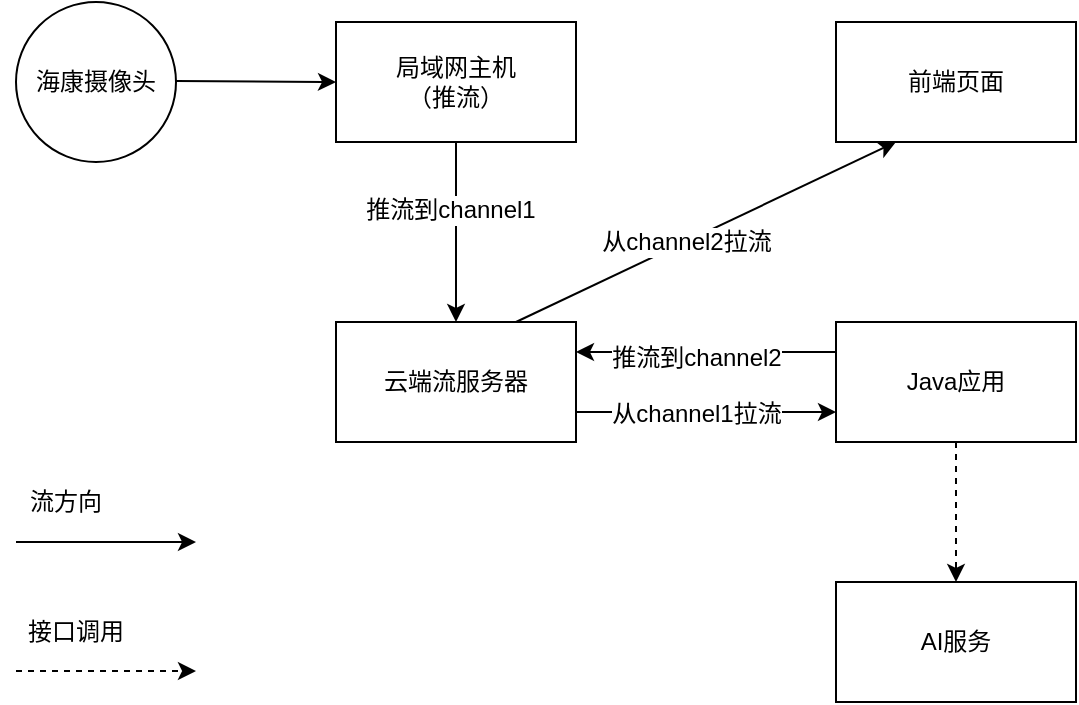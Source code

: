 <mxfile version="12.6.5" type="github"><diagram id="piZ0tlCRKmexgBIA60Bv" name="Page-1"><mxGraphModel dx="1038" dy="539" grid="1" gridSize="10" guides="1" tooltips="1" connect="1" arrows="1" fold="1" page="1" pageScale="1" pageWidth="827" pageHeight="1169" math="0" shadow="0"><root><mxCell id="0"/><mxCell id="1" parent="0"/><mxCell id="TOCpKkeihl1iQ9VeBMpn-4" value="海康摄像头" style="ellipse;whiteSpace=wrap;html=1;aspect=fixed;" vertex="1" parent="1"><mxGeometry x="120" y="130" width="80" height="80" as="geometry"/></mxCell><mxCell id="TOCpKkeihl1iQ9VeBMpn-5" value="局域网主机&lt;br&gt;（推流）" style="rounded=0;whiteSpace=wrap;html=1;" vertex="1" parent="1"><mxGeometry x="280" y="140" width="120" height="60" as="geometry"/></mxCell><mxCell id="TOCpKkeihl1iQ9VeBMpn-6" value="云端流服务器" style="rounded=0;whiteSpace=wrap;html=1;" vertex="1" parent="1"><mxGeometry x="280" y="290" width="120" height="60" as="geometry"/></mxCell><mxCell id="TOCpKkeihl1iQ9VeBMpn-7" value="前端页面" style="rounded=0;whiteSpace=wrap;html=1;" vertex="1" parent="1"><mxGeometry x="530" y="140" width="120" height="60" as="geometry"/></mxCell><mxCell id="TOCpKkeihl1iQ9VeBMpn-9" value="Java应用" style="rounded=0;whiteSpace=wrap;html=1;" vertex="1" parent="1"><mxGeometry x="530" y="290" width="120" height="60" as="geometry"/></mxCell><mxCell id="TOCpKkeihl1iQ9VeBMpn-10" value="AI服务" style="rounded=0;whiteSpace=wrap;html=1;" vertex="1" parent="1"><mxGeometry x="530" y="420" width="120" height="60" as="geometry"/></mxCell><mxCell id="TOCpKkeihl1iQ9VeBMpn-11" value="" style="endArrow=classic;html=1;" edge="1" parent="1"><mxGeometry width="50" height="50" relative="1" as="geometry"><mxPoint x="120" y="400" as="sourcePoint"/><mxPoint x="210" y="400" as="targetPoint"/></mxGeometry></mxCell><mxCell id="TOCpKkeihl1iQ9VeBMpn-12" value="流方向" style="text;html=1;strokeColor=none;fillColor=none;align=center;verticalAlign=middle;whiteSpace=wrap;rounded=0;" vertex="1" parent="1"><mxGeometry x="120" y="370" width="50" height="20" as="geometry"/></mxCell><mxCell id="TOCpKkeihl1iQ9VeBMpn-13" value="" style="endArrow=classic;html=1;" edge="1" parent="1"><mxGeometry width="50" height="50" relative="1" as="geometry"><mxPoint x="200" y="169.5" as="sourcePoint"/><mxPoint x="280" y="170" as="targetPoint"/></mxGeometry></mxCell><mxCell id="TOCpKkeihl1iQ9VeBMpn-14" value="" style="endArrow=classic;html=1;entryX=0.5;entryY=0;entryDx=0;entryDy=0;exitX=0.5;exitY=1;exitDx=0;exitDy=0;" edge="1" parent="1" source="TOCpKkeihl1iQ9VeBMpn-5" target="TOCpKkeihl1iQ9VeBMpn-6"><mxGeometry width="50" height="50" relative="1" as="geometry"><mxPoint x="210" y="179.5" as="sourcePoint"/><mxPoint x="290" y="180" as="targetPoint"/></mxGeometry></mxCell><mxCell id="TOCpKkeihl1iQ9VeBMpn-27" value="推流到channel1" style="text;html=1;align=center;verticalAlign=middle;resizable=0;points=[];labelBackgroundColor=#ffffff;" vertex="1" connectable="0" parent="TOCpKkeihl1iQ9VeBMpn-14"><mxGeometry x="-0.253" y="-3" relative="1" as="geometry"><mxPoint as="offset"/></mxGeometry></mxCell><mxCell id="TOCpKkeihl1iQ9VeBMpn-15" value="" style="endArrow=classic;html=1;entryX=0;entryY=0.75;entryDx=0;entryDy=0;exitX=1;exitY=0.75;exitDx=0;exitDy=0;" edge="1" parent="1" source="TOCpKkeihl1iQ9VeBMpn-6" target="TOCpKkeihl1iQ9VeBMpn-9"><mxGeometry width="50" height="50" relative="1" as="geometry"><mxPoint x="350" y="210" as="sourcePoint"/><mxPoint x="350" y="300" as="targetPoint"/></mxGeometry></mxCell><mxCell id="TOCpKkeihl1iQ9VeBMpn-29" value="从channel1拉流" style="text;html=1;align=center;verticalAlign=middle;resizable=0;points=[];labelBackgroundColor=#ffffff;" vertex="1" connectable="0" parent="TOCpKkeihl1iQ9VeBMpn-15"><mxGeometry x="-0.403" y="-1" relative="1" as="geometry"><mxPoint x="21" as="offset"/></mxGeometry></mxCell><mxCell id="TOCpKkeihl1iQ9VeBMpn-16" value="" style="endArrow=classic;html=1;entryX=1;entryY=0.25;entryDx=0;entryDy=0;exitX=0;exitY=0.25;exitDx=0;exitDy=0;" edge="1" parent="1" source="TOCpKkeihl1iQ9VeBMpn-9" target="TOCpKkeihl1iQ9VeBMpn-6"><mxGeometry width="50" height="50" relative="1" as="geometry"><mxPoint x="490" y="320" as="sourcePoint"/><mxPoint x="540" y="345" as="targetPoint"/></mxGeometry></mxCell><mxCell id="TOCpKkeihl1iQ9VeBMpn-30" value="推流到channel2" style="text;html=1;align=center;verticalAlign=middle;resizable=0;points=[];labelBackgroundColor=#ffffff;" vertex="1" connectable="0" parent="TOCpKkeihl1iQ9VeBMpn-16"><mxGeometry x="0.157" y="3" relative="1" as="geometry"><mxPoint x="5" as="offset"/></mxGeometry></mxCell><mxCell id="TOCpKkeihl1iQ9VeBMpn-17" value="" style="endArrow=classic;html=1;entryX=0.25;entryY=1;entryDx=0;entryDy=0;exitX=0.75;exitY=0;exitDx=0;exitDy=0;" edge="1" parent="1" source="TOCpKkeihl1iQ9VeBMpn-6" target="TOCpKkeihl1iQ9VeBMpn-7"><mxGeometry width="50" height="50" relative="1" as="geometry"><mxPoint x="540" y="315" as="sourcePoint"/><mxPoint x="410" y="315" as="targetPoint"/></mxGeometry></mxCell><mxCell id="TOCpKkeihl1iQ9VeBMpn-31" value="从channel2拉流" style="text;html=1;align=center;verticalAlign=middle;resizable=0;points=[];labelBackgroundColor=#ffffff;" vertex="1" connectable="0" parent="TOCpKkeihl1iQ9VeBMpn-17"><mxGeometry x="-0.106" relative="1" as="geometry"><mxPoint as="offset"/></mxGeometry></mxCell><mxCell id="TOCpKkeihl1iQ9VeBMpn-19" value="" style="endArrow=classic;html=1;dashed=1;entryX=0.5;entryY=0;entryDx=0;entryDy=0;exitX=0.5;exitY=1;exitDx=0;exitDy=0;" edge="1" parent="1" source="TOCpKkeihl1iQ9VeBMpn-9" target="TOCpKkeihl1iQ9VeBMpn-10"><mxGeometry width="50" height="50" relative="1" as="geometry"><mxPoint x="390" y="520" as="sourcePoint"/><mxPoint x="480" y="450" as="targetPoint"/></mxGeometry></mxCell><mxCell id="TOCpKkeihl1iQ9VeBMpn-24" value="" style="endArrow=classic;html=1;dashed=1;" edge="1" parent="1"><mxGeometry width="50" height="50" relative="1" as="geometry"><mxPoint x="120" y="464.5" as="sourcePoint"/><mxPoint x="210" y="464.5" as="targetPoint"/></mxGeometry></mxCell><mxCell id="TOCpKkeihl1iQ9VeBMpn-25" value="接口调用" style="text;html=1;strokeColor=none;fillColor=none;align=center;verticalAlign=middle;whiteSpace=wrap;rounded=0;" vertex="1" parent="1"><mxGeometry x="120" y="434.5" width="60" height="20" as="geometry"/></mxCell></root></mxGraphModel></diagram></mxfile>